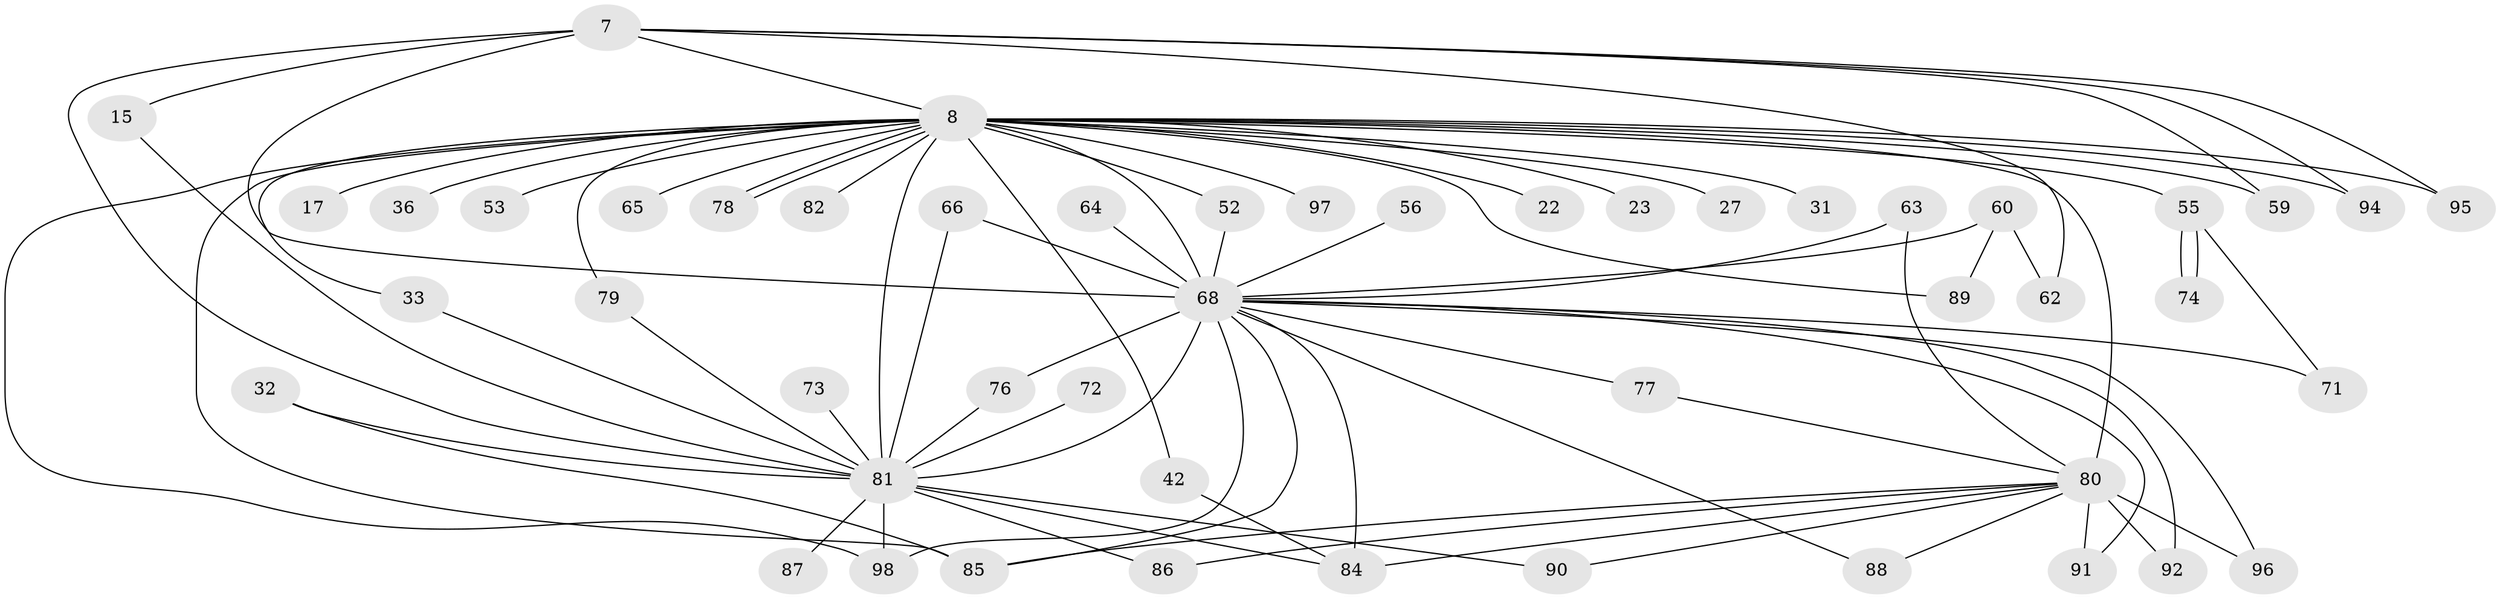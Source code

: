 // original degree distribution, {21: 0.02040816326530612, 18: 0.02040816326530612, 22: 0.01020408163265306, 13: 0.02040816326530612, 28: 0.01020408163265306, 26: 0.01020408163265306, 15: 0.01020408163265306, 3: 0.14285714285714285, 9: 0.01020408163265306, 4: 0.07142857142857142, 2: 0.5816326530612245, 12: 0.01020408163265306, 7: 0.01020408163265306, 5: 0.07142857142857142}
// Generated by graph-tools (version 1.1) at 2025/44/03/09/25 04:44:27]
// undirected, 49 vertices, 81 edges
graph export_dot {
graph [start="1"]
  node [color=gray90,style=filled];
  7 [super="+5"];
  8 [super="+6+4"];
  15;
  17;
  22;
  23 [super="+13"];
  27;
  31;
  32;
  33;
  36;
  42;
  52;
  53;
  55 [super="+44"];
  56;
  59;
  60 [super="+26"];
  62;
  63;
  64;
  65;
  66;
  68 [super="+11+3+58+25+57"];
  71;
  72;
  73;
  74;
  76;
  77;
  78;
  79;
  80 [super="+67+34+61+51"];
  81 [super="+37+75+69"];
  82 [super="+28"];
  84 [super="+19+70"];
  85 [super="+30+43+41"];
  86;
  87 [super="+83"];
  88;
  89;
  90;
  91;
  92;
  94;
  95;
  96 [super="+93"];
  97;
  98 [super="+29+38"];
  7 -- 8 [weight=8];
  7 -- 59;
  7 -- 94;
  7 -- 15;
  7 -- 62;
  7 -- 95;
  7 -- 68 [weight=5];
  7 -- 81 [weight=6];
  8 -- 23 [weight=2];
  8 -- 27 [weight=2];
  8 -- 33;
  8 -- 65 [weight=2];
  8 -- 68 [weight=16];
  8 -- 78;
  8 -- 78;
  8 -- 79;
  8 -- 89;
  8 -- 82 [weight=3];
  8 -- 80 [weight=6];
  8 -- 17 [weight=2];
  8 -- 85 [weight=4];
  8 -- 31 [weight=2];
  8 -- 36;
  8 -- 52;
  8 -- 53 [weight=2];
  8 -- 55 [weight=3];
  8 -- 81 [weight=12];
  8 -- 22 [weight=2];
  8 -- 94;
  8 -- 95;
  8 -- 97;
  8 -- 42;
  8 -- 59;
  8 -- 98 [weight=2];
  15 -- 81;
  32 -- 85;
  32 -- 81;
  33 -- 81;
  42 -- 84;
  52 -- 68;
  55 -- 71;
  55 -- 74;
  55 -- 74;
  56 -- 68 [weight=2];
  60 -- 89;
  60 -- 62;
  60 -- 68 [weight=4];
  63 -- 68;
  63 -- 80;
  64 -- 68 [weight=2];
  66 -- 68;
  66 -- 81;
  68 -- 76;
  68 -- 84 [weight=3];
  68 -- 92;
  68 -- 96;
  68 -- 85;
  68 -- 98 [weight=2];
  68 -- 77;
  68 -- 81 [weight=6];
  68 -- 71;
  68 -- 88;
  68 -- 91;
  72 -- 81 [weight=2];
  73 -- 81 [weight=2];
  76 -- 81;
  77 -- 80;
  79 -- 81;
  80 -- 85;
  80 -- 96 [weight=2];
  80 -- 84 [weight=2];
  80 -- 86;
  80 -- 88;
  80 -- 92;
  80 -- 91;
  80 -- 90;
  81 -- 87 [weight=3];
  81 -- 98 [weight=2];
  81 -- 84;
  81 -- 86;
  81 -- 90;
}
